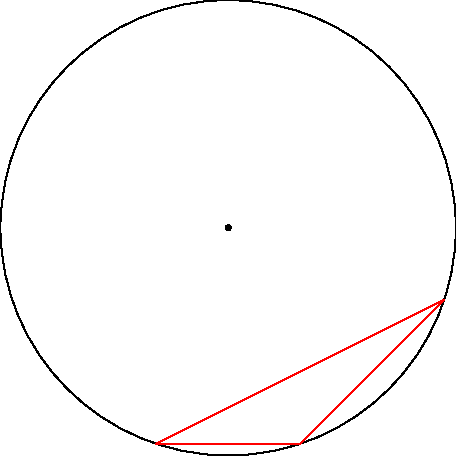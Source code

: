 unitsize(1inch);

path tri=(0,0)--(1,0)--(2,1)--cycle;
pair p1=point(tri,0.5);
pair p2=point(tri,1.5);
pair z0=extension(p1,p1+I*dir(tri,0.5),p2,p2+I*dir(tri,1.5));
dot(z0);
draw(circle(z0,abs(z0-point(tri,0))));
draw(tri,red);

